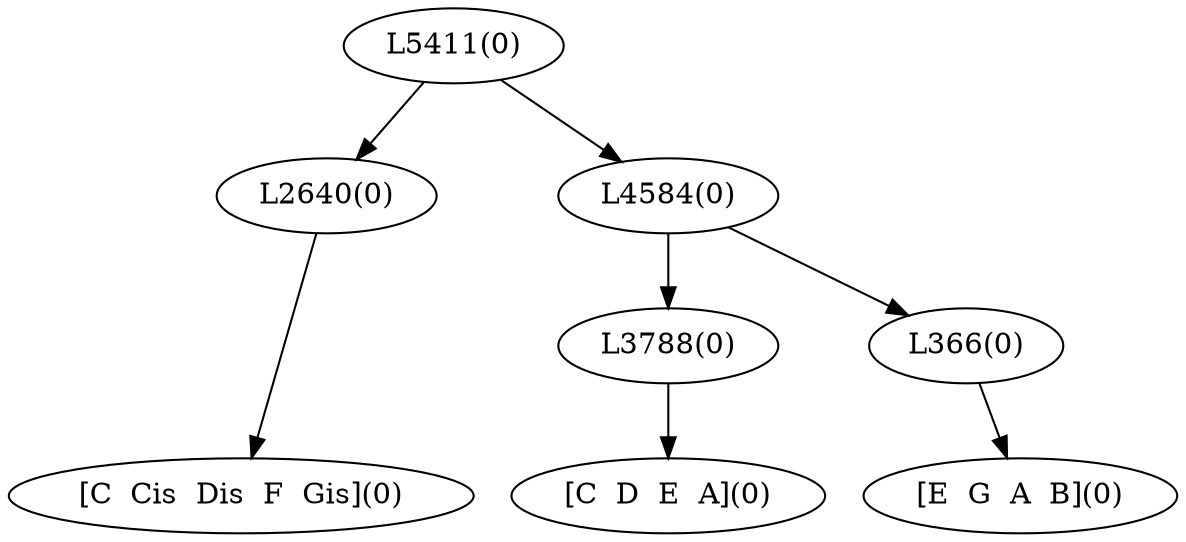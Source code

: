 digraph sample{
"L2640(0)"->"[C  Cis  Dis  F  Gis](0)"
"L3788(0)"->"[C  D  E  A](0)"
"L366(0)"->"[E  G  A  B](0)"
"L4584(0)"->"L3788(0)"
"L4584(0)"->"L366(0)"
"L5411(0)"->"L2640(0)"
"L5411(0)"->"L4584(0)"
{rank = min; "L5411(0)"}
{rank = same; "L2640(0)"; "L4584(0)";}
{rank = same; "L3788(0)"; "L366(0)";}
{rank = max; "[C  Cis  Dis  F  Gis](0)"; "[C  D  E  A](0)"; "[E  G  A  B](0)";}
}